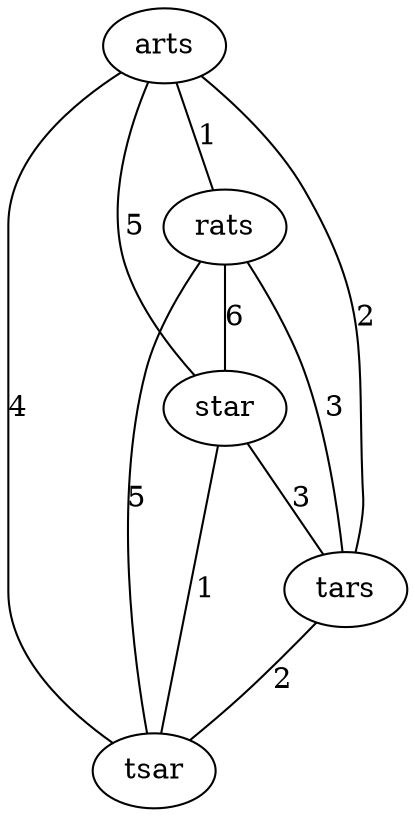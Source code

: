 graph {
	arts -- rats [ label="1" ];
	arts -- star [ label="5" ];
	arts -- tars [ label="2" ];
	arts -- tsar [ label="4" ];
	rats -- star [ label="6" ];
	rats -- tars [ label="3" ];
	rats -- tsar [ label="5" ];
	star -- tars [ label="3" ];
	star -- tsar [ label="1" ];
	tars -- tsar [ label="2" ];
}